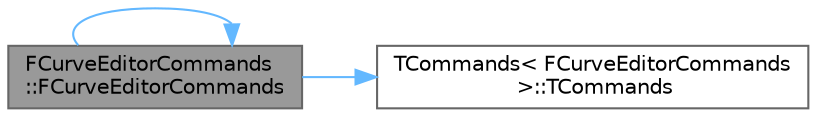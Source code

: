 digraph "FCurveEditorCommands::FCurveEditorCommands"
{
 // INTERACTIVE_SVG=YES
 // LATEX_PDF_SIZE
  bgcolor="transparent";
  edge [fontname=Helvetica,fontsize=10,labelfontname=Helvetica,labelfontsize=10];
  node [fontname=Helvetica,fontsize=10,shape=box,height=0.2,width=0.4];
  rankdir="LR";
  Node1 [id="Node000001",label="FCurveEditorCommands\l::FCurveEditorCommands",height=0.2,width=0.4,color="gray40", fillcolor="grey60", style="filled", fontcolor="black",tooltip=" "];
  Node1 -> Node1 [id="edge1_Node000001_Node000001",color="steelblue1",style="solid",tooltip=" "];
  Node1 -> Node2 [id="edge2_Node000001_Node000002",color="steelblue1",style="solid",tooltip=" "];
  Node2 [id="Node000002",label="TCommands\< FCurveEditorCommands\l \>::TCommands",height=0.2,width=0.4,color="grey40", fillcolor="white", style="filled",URL="$de/d91/classTCommands.html#af7c71d17a1b5af80968fa82e0a4a9db7",tooltip=" "];
}
